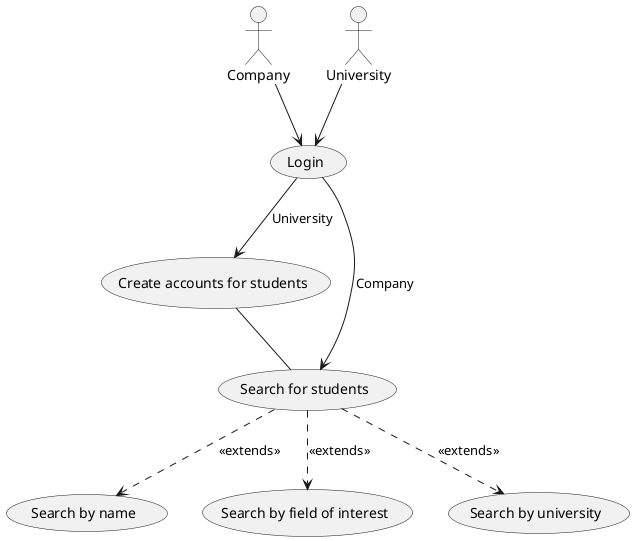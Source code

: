 @startuml
Company-->(Login)
University-->(Login)
(Login)-->(Create accounts for students):University
(Create accounts for students)--(Search for students)
(Login)-->(Search for students):Company
(Search for students)..>(Search by name):<<extends>>
(Search for students)..>(Search by field of interest):<<extends>>
(Search for students)..>(Search by university):<<extends>>
@enduml